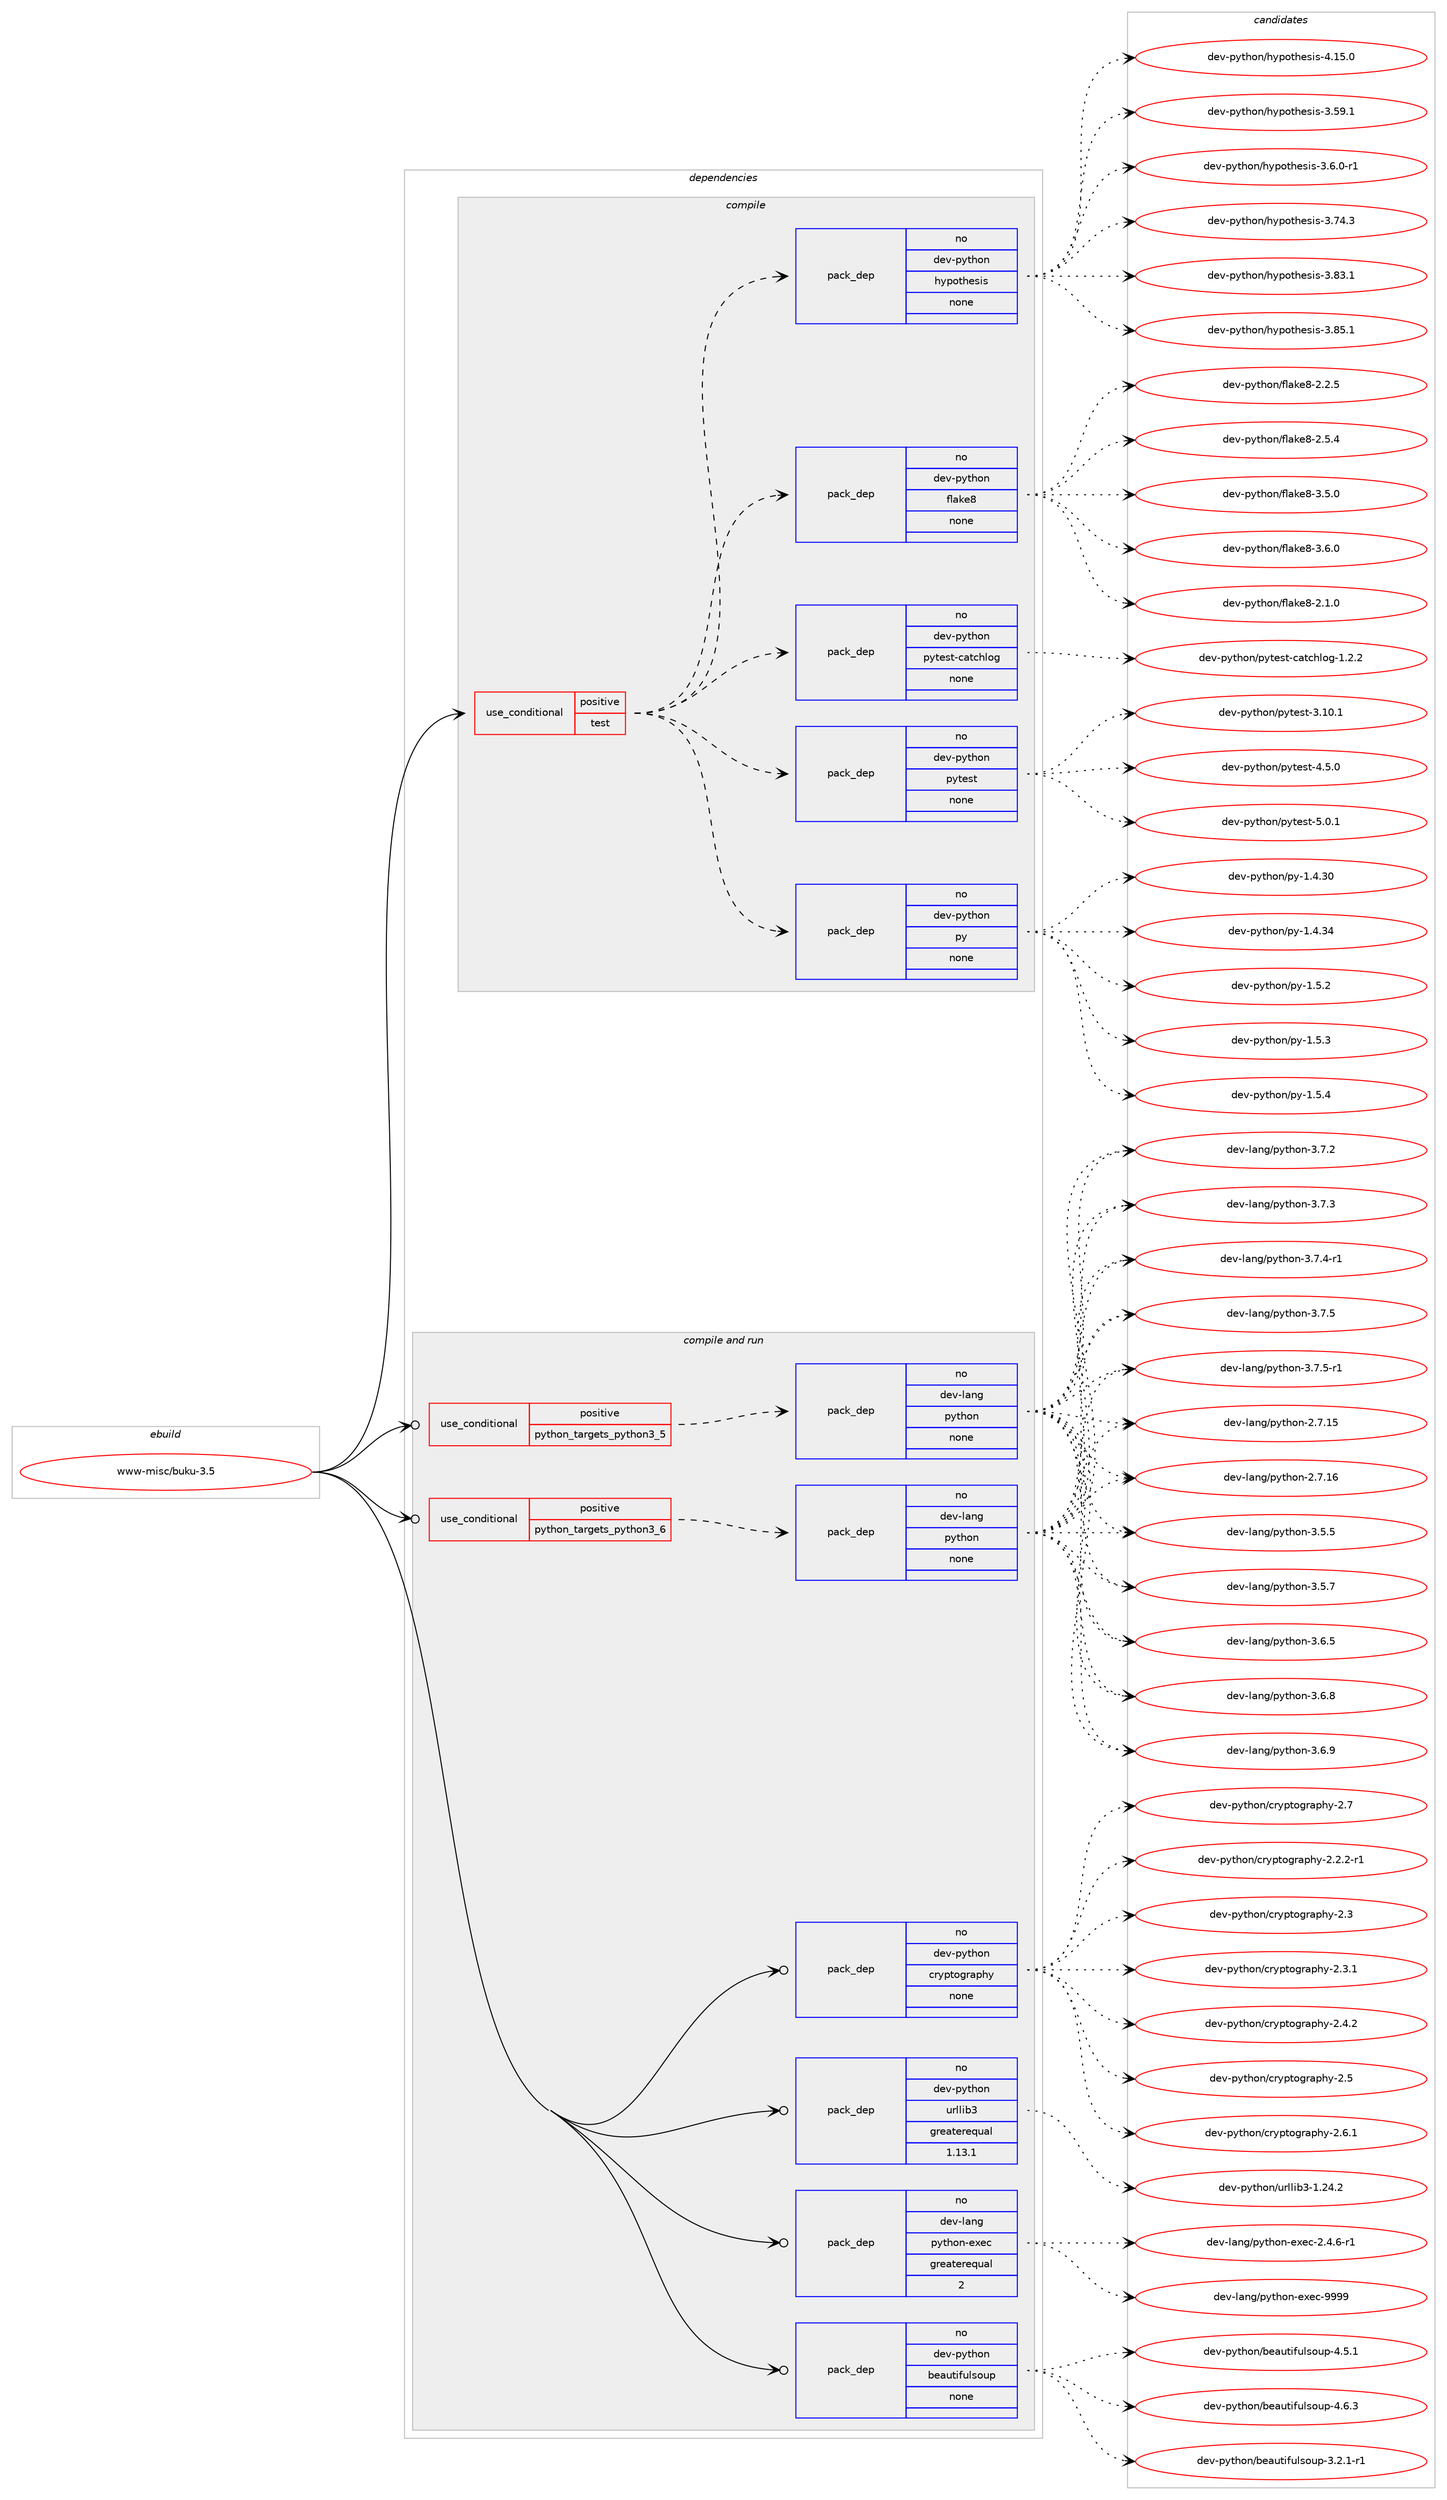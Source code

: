 digraph prolog {

# *************
# Graph options
# *************

newrank=true;
concentrate=true;
compound=true;
graph [rankdir=LR,fontname=Helvetica,fontsize=10,ranksep=1.5];#, ranksep=2.5, nodesep=0.2];
edge  [arrowhead=vee];
node  [fontname=Helvetica,fontsize=10];

# **********
# The ebuild
# **********

subgraph cluster_leftcol {
color=gray;
rank=same;
label=<<i>ebuild</i>>;
id [label="www-misc/buku-3.5", color=red, width=4, href="../www-misc/buku-3.5.svg"];
}

# ****************
# The dependencies
# ****************

subgraph cluster_midcol {
color=gray;
label=<<i>dependencies</i>>;
subgraph cluster_compile {
fillcolor="#eeeeee";
style=filled;
label=<<i>compile</i>>;
subgraph cond217828 {
dependency909066 [label=<<TABLE BORDER="0" CELLBORDER="1" CELLSPACING="0" CELLPADDING="4"><TR><TD ROWSPAN="3" CELLPADDING="10">use_conditional</TD></TR><TR><TD>positive</TD></TR><TR><TD>test</TD></TR></TABLE>>, shape=none, color=red];
subgraph pack674867 {
dependency909067 [label=<<TABLE BORDER="0" CELLBORDER="1" CELLSPACING="0" CELLPADDING="4" WIDTH="220"><TR><TD ROWSPAN="6" CELLPADDING="30">pack_dep</TD></TR><TR><TD WIDTH="110">no</TD></TR><TR><TD>dev-python</TD></TR><TR><TD>flake8</TD></TR><TR><TD>none</TD></TR><TR><TD></TD></TR></TABLE>>, shape=none, color=blue];
}
dependency909066:e -> dependency909067:w [weight=20,style="dashed",arrowhead="vee"];
subgraph pack674868 {
dependency909068 [label=<<TABLE BORDER="0" CELLBORDER="1" CELLSPACING="0" CELLPADDING="4" WIDTH="220"><TR><TD ROWSPAN="6" CELLPADDING="30">pack_dep</TD></TR><TR><TD WIDTH="110">no</TD></TR><TR><TD>dev-python</TD></TR><TR><TD>hypothesis</TD></TR><TR><TD>none</TD></TR><TR><TD></TD></TR></TABLE>>, shape=none, color=blue];
}
dependency909066:e -> dependency909068:w [weight=20,style="dashed",arrowhead="vee"];
subgraph pack674869 {
dependency909069 [label=<<TABLE BORDER="0" CELLBORDER="1" CELLSPACING="0" CELLPADDING="4" WIDTH="220"><TR><TD ROWSPAN="6" CELLPADDING="30">pack_dep</TD></TR><TR><TD WIDTH="110">no</TD></TR><TR><TD>dev-python</TD></TR><TR><TD>py</TD></TR><TR><TD>none</TD></TR><TR><TD></TD></TR></TABLE>>, shape=none, color=blue];
}
dependency909066:e -> dependency909069:w [weight=20,style="dashed",arrowhead="vee"];
subgraph pack674870 {
dependency909070 [label=<<TABLE BORDER="0" CELLBORDER="1" CELLSPACING="0" CELLPADDING="4" WIDTH="220"><TR><TD ROWSPAN="6" CELLPADDING="30">pack_dep</TD></TR><TR><TD WIDTH="110">no</TD></TR><TR><TD>dev-python</TD></TR><TR><TD>pytest</TD></TR><TR><TD>none</TD></TR><TR><TD></TD></TR></TABLE>>, shape=none, color=blue];
}
dependency909066:e -> dependency909070:w [weight=20,style="dashed",arrowhead="vee"];
subgraph pack674871 {
dependency909071 [label=<<TABLE BORDER="0" CELLBORDER="1" CELLSPACING="0" CELLPADDING="4" WIDTH="220"><TR><TD ROWSPAN="6" CELLPADDING="30">pack_dep</TD></TR><TR><TD WIDTH="110">no</TD></TR><TR><TD>dev-python</TD></TR><TR><TD>pytest-catchlog</TD></TR><TR><TD>none</TD></TR><TR><TD></TD></TR></TABLE>>, shape=none, color=blue];
}
dependency909066:e -> dependency909071:w [weight=20,style="dashed",arrowhead="vee"];
}
id:e -> dependency909066:w [weight=20,style="solid",arrowhead="vee"];
}
subgraph cluster_compileandrun {
fillcolor="#eeeeee";
style=filled;
label=<<i>compile and run</i>>;
subgraph cond217829 {
dependency909072 [label=<<TABLE BORDER="0" CELLBORDER="1" CELLSPACING="0" CELLPADDING="4"><TR><TD ROWSPAN="3" CELLPADDING="10">use_conditional</TD></TR><TR><TD>positive</TD></TR><TR><TD>python_targets_python3_5</TD></TR></TABLE>>, shape=none, color=red];
subgraph pack674872 {
dependency909073 [label=<<TABLE BORDER="0" CELLBORDER="1" CELLSPACING="0" CELLPADDING="4" WIDTH="220"><TR><TD ROWSPAN="6" CELLPADDING="30">pack_dep</TD></TR><TR><TD WIDTH="110">no</TD></TR><TR><TD>dev-lang</TD></TR><TR><TD>python</TD></TR><TR><TD>none</TD></TR><TR><TD></TD></TR></TABLE>>, shape=none, color=blue];
}
dependency909072:e -> dependency909073:w [weight=20,style="dashed",arrowhead="vee"];
}
id:e -> dependency909072:w [weight=20,style="solid",arrowhead="odotvee"];
subgraph cond217830 {
dependency909074 [label=<<TABLE BORDER="0" CELLBORDER="1" CELLSPACING="0" CELLPADDING="4"><TR><TD ROWSPAN="3" CELLPADDING="10">use_conditional</TD></TR><TR><TD>positive</TD></TR><TR><TD>python_targets_python3_6</TD></TR></TABLE>>, shape=none, color=red];
subgraph pack674873 {
dependency909075 [label=<<TABLE BORDER="0" CELLBORDER="1" CELLSPACING="0" CELLPADDING="4" WIDTH="220"><TR><TD ROWSPAN="6" CELLPADDING="30">pack_dep</TD></TR><TR><TD WIDTH="110">no</TD></TR><TR><TD>dev-lang</TD></TR><TR><TD>python</TD></TR><TR><TD>none</TD></TR><TR><TD></TD></TR></TABLE>>, shape=none, color=blue];
}
dependency909074:e -> dependency909075:w [weight=20,style="dashed",arrowhead="vee"];
}
id:e -> dependency909074:w [weight=20,style="solid",arrowhead="odotvee"];
subgraph pack674874 {
dependency909076 [label=<<TABLE BORDER="0" CELLBORDER="1" CELLSPACING="0" CELLPADDING="4" WIDTH="220"><TR><TD ROWSPAN="6" CELLPADDING="30">pack_dep</TD></TR><TR><TD WIDTH="110">no</TD></TR><TR><TD>dev-lang</TD></TR><TR><TD>python-exec</TD></TR><TR><TD>greaterequal</TD></TR><TR><TD>2</TD></TR></TABLE>>, shape=none, color=blue];
}
id:e -> dependency909076:w [weight=20,style="solid",arrowhead="odotvee"];
subgraph pack674875 {
dependency909077 [label=<<TABLE BORDER="0" CELLBORDER="1" CELLSPACING="0" CELLPADDING="4" WIDTH="220"><TR><TD ROWSPAN="6" CELLPADDING="30">pack_dep</TD></TR><TR><TD WIDTH="110">no</TD></TR><TR><TD>dev-python</TD></TR><TR><TD>beautifulsoup</TD></TR><TR><TD>none</TD></TR><TR><TD></TD></TR></TABLE>>, shape=none, color=blue];
}
id:e -> dependency909077:w [weight=20,style="solid",arrowhead="odotvee"];
subgraph pack674876 {
dependency909078 [label=<<TABLE BORDER="0" CELLBORDER="1" CELLSPACING="0" CELLPADDING="4" WIDTH="220"><TR><TD ROWSPAN="6" CELLPADDING="30">pack_dep</TD></TR><TR><TD WIDTH="110">no</TD></TR><TR><TD>dev-python</TD></TR><TR><TD>cryptography</TD></TR><TR><TD>none</TD></TR><TR><TD></TD></TR></TABLE>>, shape=none, color=blue];
}
id:e -> dependency909078:w [weight=20,style="solid",arrowhead="odotvee"];
subgraph pack674877 {
dependency909079 [label=<<TABLE BORDER="0" CELLBORDER="1" CELLSPACING="0" CELLPADDING="4" WIDTH="220"><TR><TD ROWSPAN="6" CELLPADDING="30">pack_dep</TD></TR><TR><TD WIDTH="110">no</TD></TR><TR><TD>dev-python</TD></TR><TR><TD>urllib3</TD></TR><TR><TD>greaterequal</TD></TR><TR><TD>1.13.1</TD></TR></TABLE>>, shape=none, color=blue];
}
id:e -> dependency909079:w [weight=20,style="solid",arrowhead="odotvee"];
}
subgraph cluster_run {
fillcolor="#eeeeee";
style=filled;
label=<<i>run</i>>;
}
}

# **************
# The candidates
# **************

subgraph cluster_choices {
rank=same;
color=gray;
label=<<i>candidates</i>>;

subgraph choice674867 {
color=black;
nodesep=1;
choice10010111845112121116104111110471021089710710156455046494648 [label="dev-python/flake8-2.1.0", color=red, width=4,href="../dev-python/flake8-2.1.0.svg"];
choice10010111845112121116104111110471021089710710156455046504653 [label="dev-python/flake8-2.2.5", color=red, width=4,href="../dev-python/flake8-2.2.5.svg"];
choice10010111845112121116104111110471021089710710156455046534652 [label="dev-python/flake8-2.5.4", color=red, width=4,href="../dev-python/flake8-2.5.4.svg"];
choice10010111845112121116104111110471021089710710156455146534648 [label="dev-python/flake8-3.5.0", color=red, width=4,href="../dev-python/flake8-3.5.0.svg"];
choice10010111845112121116104111110471021089710710156455146544648 [label="dev-python/flake8-3.6.0", color=red, width=4,href="../dev-python/flake8-3.6.0.svg"];
dependency909067:e -> choice10010111845112121116104111110471021089710710156455046494648:w [style=dotted,weight="100"];
dependency909067:e -> choice10010111845112121116104111110471021089710710156455046504653:w [style=dotted,weight="100"];
dependency909067:e -> choice10010111845112121116104111110471021089710710156455046534652:w [style=dotted,weight="100"];
dependency909067:e -> choice10010111845112121116104111110471021089710710156455146534648:w [style=dotted,weight="100"];
dependency909067:e -> choice10010111845112121116104111110471021089710710156455146544648:w [style=dotted,weight="100"];
}
subgraph choice674868 {
color=black;
nodesep=1;
choice100101118451121211161041111104710412111211111610410111510511545514653574649 [label="dev-python/hypothesis-3.59.1", color=red, width=4,href="../dev-python/hypothesis-3.59.1.svg"];
choice10010111845112121116104111110471041211121111161041011151051154551465446484511449 [label="dev-python/hypothesis-3.6.0-r1", color=red, width=4,href="../dev-python/hypothesis-3.6.0-r1.svg"];
choice100101118451121211161041111104710412111211111610410111510511545514655524651 [label="dev-python/hypothesis-3.74.3", color=red, width=4,href="../dev-python/hypothesis-3.74.3.svg"];
choice100101118451121211161041111104710412111211111610410111510511545514656514649 [label="dev-python/hypothesis-3.83.1", color=red, width=4,href="../dev-python/hypothesis-3.83.1.svg"];
choice100101118451121211161041111104710412111211111610410111510511545514656534649 [label="dev-python/hypothesis-3.85.1", color=red, width=4,href="../dev-python/hypothesis-3.85.1.svg"];
choice100101118451121211161041111104710412111211111610410111510511545524649534648 [label="dev-python/hypothesis-4.15.0", color=red, width=4,href="../dev-python/hypothesis-4.15.0.svg"];
dependency909068:e -> choice100101118451121211161041111104710412111211111610410111510511545514653574649:w [style=dotted,weight="100"];
dependency909068:e -> choice10010111845112121116104111110471041211121111161041011151051154551465446484511449:w [style=dotted,weight="100"];
dependency909068:e -> choice100101118451121211161041111104710412111211111610410111510511545514655524651:w [style=dotted,weight="100"];
dependency909068:e -> choice100101118451121211161041111104710412111211111610410111510511545514656514649:w [style=dotted,weight="100"];
dependency909068:e -> choice100101118451121211161041111104710412111211111610410111510511545514656534649:w [style=dotted,weight="100"];
dependency909068:e -> choice100101118451121211161041111104710412111211111610410111510511545524649534648:w [style=dotted,weight="100"];
}
subgraph choice674869 {
color=black;
nodesep=1;
choice100101118451121211161041111104711212145494652465148 [label="dev-python/py-1.4.30", color=red, width=4,href="../dev-python/py-1.4.30.svg"];
choice100101118451121211161041111104711212145494652465152 [label="dev-python/py-1.4.34", color=red, width=4,href="../dev-python/py-1.4.34.svg"];
choice1001011184511212111610411111047112121454946534650 [label="dev-python/py-1.5.2", color=red, width=4,href="../dev-python/py-1.5.2.svg"];
choice1001011184511212111610411111047112121454946534651 [label="dev-python/py-1.5.3", color=red, width=4,href="../dev-python/py-1.5.3.svg"];
choice1001011184511212111610411111047112121454946534652 [label="dev-python/py-1.5.4", color=red, width=4,href="../dev-python/py-1.5.4.svg"];
dependency909069:e -> choice100101118451121211161041111104711212145494652465148:w [style=dotted,weight="100"];
dependency909069:e -> choice100101118451121211161041111104711212145494652465152:w [style=dotted,weight="100"];
dependency909069:e -> choice1001011184511212111610411111047112121454946534650:w [style=dotted,weight="100"];
dependency909069:e -> choice1001011184511212111610411111047112121454946534651:w [style=dotted,weight="100"];
dependency909069:e -> choice1001011184511212111610411111047112121454946534652:w [style=dotted,weight="100"];
}
subgraph choice674870 {
color=black;
nodesep=1;
choice100101118451121211161041111104711212111610111511645514649484649 [label="dev-python/pytest-3.10.1", color=red, width=4,href="../dev-python/pytest-3.10.1.svg"];
choice1001011184511212111610411111047112121116101115116455246534648 [label="dev-python/pytest-4.5.0", color=red, width=4,href="../dev-python/pytest-4.5.0.svg"];
choice1001011184511212111610411111047112121116101115116455346484649 [label="dev-python/pytest-5.0.1", color=red, width=4,href="../dev-python/pytest-5.0.1.svg"];
dependency909070:e -> choice100101118451121211161041111104711212111610111511645514649484649:w [style=dotted,weight="100"];
dependency909070:e -> choice1001011184511212111610411111047112121116101115116455246534648:w [style=dotted,weight="100"];
dependency909070:e -> choice1001011184511212111610411111047112121116101115116455346484649:w [style=dotted,weight="100"];
}
subgraph choice674871 {
color=black;
nodesep=1;
choice100101118451121211161041111104711212111610111511645999711699104108111103454946504650 [label="dev-python/pytest-catchlog-1.2.2", color=red, width=4,href="../dev-python/pytest-catchlog-1.2.2.svg"];
dependency909071:e -> choice100101118451121211161041111104711212111610111511645999711699104108111103454946504650:w [style=dotted,weight="100"];
}
subgraph choice674872 {
color=black;
nodesep=1;
choice10010111845108971101034711212111610411111045504655464953 [label="dev-lang/python-2.7.15", color=red, width=4,href="../dev-lang/python-2.7.15.svg"];
choice10010111845108971101034711212111610411111045504655464954 [label="dev-lang/python-2.7.16", color=red, width=4,href="../dev-lang/python-2.7.16.svg"];
choice100101118451089711010347112121116104111110455146534653 [label="dev-lang/python-3.5.5", color=red, width=4,href="../dev-lang/python-3.5.5.svg"];
choice100101118451089711010347112121116104111110455146534655 [label="dev-lang/python-3.5.7", color=red, width=4,href="../dev-lang/python-3.5.7.svg"];
choice100101118451089711010347112121116104111110455146544653 [label="dev-lang/python-3.6.5", color=red, width=4,href="../dev-lang/python-3.6.5.svg"];
choice100101118451089711010347112121116104111110455146544656 [label="dev-lang/python-3.6.8", color=red, width=4,href="../dev-lang/python-3.6.8.svg"];
choice100101118451089711010347112121116104111110455146544657 [label="dev-lang/python-3.6.9", color=red, width=4,href="../dev-lang/python-3.6.9.svg"];
choice100101118451089711010347112121116104111110455146554650 [label="dev-lang/python-3.7.2", color=red, width=4,href="../dev-lang/python-3.7.2.svg"];
choice100101118451089711010347112121116104111110455146554651 [label="dev-lang/python-3.7.3", color=red, width=4,href="../dev-lang/python-3.7.3.svg"];
choice1001011184510897110103471121211161041111104551465546524511449 [label="dev-lang/python-3.7.4-r1", color=red, width=4,href="../dev-lang/python-3.7.4-r1.svg"];
choice100101118451089711010347112121116104111110455146554653 [label="dev-lang/python-3.7.5", color=red, width=4,href="../dev-lang/python-3.7.5.svg"];
choice1001011184510897110103471121211161041111104551465546534511449 [label="dev-lang/python-3.7.5-r1", color=red, width=4,href="../dev-lang/python-3.7.5-r1.svg"];
dependency909073:e -> choice10010111845108971101034711212111610411111045504655464953:w [style=dotted,weight="100"];
dependency909073:e -> choice10010111845108971101034711212111610411111045504655464954:w [style=dotted,weight="100"];
dependency909073:e -> choice100101118451089711010347112121116104111110455146534653:w [style=dotted,weight="100"];
dependency909073:e -> choice100101118451089711010347112121116104111110455146534655:w [style=dotted,weight="100"];
dependency909073:e -> choice100101118451089711010347112121116104111110455146544653:w [style=dotted,weight="100"];
dependency909073:e -> choice100101118451089711010347112121116104111110455146544656:w [style=dotted,weight="100"];
dependency909073:e -> choice100101118451089711010347112121116104111110455146544657:w [style=dotted,weight="100"];
dependency909073:e -> choice100101118451089711010347112121116104111110455146554650:w [style=dotted,weight="100"];
dependency909073:e -> choice100101118451089711010347112121116104111110455146554651:w [style=dotted,weight="100"];
dependency909073:e -> choice1001011184510897110103471121211161041111104551465546524511449:w [style=dotted,weight="100"];
dependency909073:e -> choice100101118451089711010347112121116104111110455146554653:w [style=dotted,weight="100"];
dependency909073:e -> choice1001011184510897110103471121211161041111104551465546534511449:w [style=dotted,weight="100"];
}
subgraph choice674873 {
color=black;
nodesep=1;
choice10010111845108971101034711212111610411111045504655464953 [label="dev-lang/python-2.7.15", color=red, width=4,href="../dev-lang/python-2.7.15.svg"];
choice10010111845108971101034711212111610411111045504655464954 [label="dev-lang/python-2.7.16", color=red, width=4,href="../dev-lang/python-2.7.16.svg"];
choice100101118451089711010347112121116104111110455146534653 [label="dev-lang/python-3.5.5", color=red, width=4,href="../dev-lang/python-3.5.5.svg"];
choice100101118451089711010347112121116104111110455146534655 [label="dev-lang/python-3.5.7", color=red, width=4,href="../dev-lang/python-3.5.7.svg"];
choice100101118451089711010347112121116104111110455146544653 [label="dev-lang/python-3.6.5", color=red, width=4,href="../dev-lang/python-3.6.5.svg"];
choice100101118451089711010347112121116104111110455146544656 [label="dev-lang/python-3.6.8", color=red, width=4,href="../dev-lang/python-3.6.8.svg"];
choice100101118451089711010347112121116104111110455146544657 [label="dev-lang/python-3.6.9", color=red, width=4,href="../dev-lang/python-3.6.9.svg"];
choice100101118451089711010347112121116104111110455146554650 [label="dev-lang/python-3.7.2", color=red, width=4,href="../dev-lang/python-3.7.2.svg"];
choice100101118451089711010347112121116104111110455146554651 [label="dev-lang/python-3.7.3", color=red, width=4,href="../dev-lang/python-3.7.3.svg"];
choice1001011184510897110103471121211161041111104551465546524511449 [label="dev-lang/python-3.7.4-r1", color=red, width=4,href="../dev-lang/python-3.7.4-r1.svg"];
choice100101118451089711010347112121116104111110455146554653 [label="dev-lang/python-3.7.5", color=red, width=4,href="../dev-lang/python-3.7.5.svg"];
choice1001011184510897110103471121211161041111104551465546534511449 [label="dev-lang/python-3.7.5-r1", color=red, width=4,href="../dev-lang/python-3.7.5-r1.svg"];
dependency909075:e -> choice10010111845108971101034711212111610411111045504655464953:w [style=dotted,weight="100"];
dependency909075:e -> choice10010111845108971101034711212111610411111045504655464954:w [style=dotted,weight="100"];
dependency909075:e -> choice100101118451089711010347112121116104111110455146534653:w [style=dotted,weight="100"];
dependency909075:e -> choice100101118451089711010347112121116104111110455146534655:w [style=dotted,weight="100"];
dependency909075:e -> choice100101118451089711010347112121116104111110455146544653:w [style=dotted,weight="100"];
dependency909075:e -> choice100101118451089711010347112121116104111110455146544656:w [style=dotted,weight="100"];
dependency909075:e -> choice100101118451089711010347112121116104111110455146544657:w [style=dotted,weight="100"];
dependency909075:e -> choice100101118451089711010347112121116104111110455146554650:w [style=dotted,weight="100"];
dependency909075:e -> choice100101118451089711010347112121116104111110455146554651:w [style=dotted,weight="100"];
dependency909075:e -> choice1001011184510897110103471121211161041111104551465546524511449:w [style=dotted,weight="100"];
dependency909075:e -> choice100101118451089711010347112121116104111110455146554653:w [style=dotted,weight="100"];
dependency909075:e -> choice1001011184510897110103471121211161041111104551465546534511449:w [style=dotted,weight="100"];
}
subgraph choice674874 {
color=black;
nodesep=1;
choice10010111845108971101034711212111610411111045101120101994550465246544511449 [label="dev-lang/python-exec-2.4.6-r1", color=red, width=4,href="../dev-lang/python-exec-2.4.6-r1.svg"];
choice10010111845108971101034711212111610411111045101120101994557575757 [label="dev-lang/python-exec-9999", color=red, width=4,href="../dev-lang/python-exec-9999.svg"];
dependency909076:e -> choice10010111845108971101034711212111610411111045101120101994550465246544511449:w [style=dotted,weight="100"];
dependency909076:e -> choice10010111845108971101034711212111610411111045101120101994557575757:w [style=dotted,weight="100"];
}
subgraph choice674875 {
color=black;
nodesep=1;
choice100101118451121211161041111104798101971171161051021171081151111171124551465046494511449 [label="dev-python/beautifulsoup-3.2.1-r1", color=red, width=4,href="../dev-python/beautifulsoup-3.2.1-r1.svg"];
choice10010111845112121116104111110479810197117116105102117108115111117112455246534649 [label="dev-python/beautifulsoup-4.5.1", color=red, width=4,href="../dev-python/beautifulsoup-4.5.1.svg"];
choice10010111845112121116104111110479810197117116105102117108115111117112455246544651 [label="dev-python/beautifulsoup-4.6.3", color=red, width=4,href="../dev-python/beautifulsoup-4.6.3.svg"];
dependency909077:e -> choice100101118451121211161041111104798101971171161051021171081151111171124551465046494511449:w [style=dotted,weight="100"];
dependency909077:e -> choice10010111845112121116104111110479810197117116105102117108115111117112455246534649:w [style=dotted,weight="100"];
dependency909077:e -> choice10010111845112121116104111110479810197117116105102117108115111117112455246544651:w [style=dotted,weight="100"];
}
subgraph choice674876 {
color=black;
nodesep=1;
choice100101118451121211161041111104799114121112116111103114971121041214550465046504511449 [label="dev-python/cryptography-2.2.2-r1", color=red, width=4,href="../dev-python/cryptography-2.2.2-r1.svg"];
choice1001011184511212111610411111047991141211121161111031149711210412145504651 [label="dev-python/cryptography-2.3", color=red, width=4,href="../dev-python/cryptography-2.3.svg"];
choice10010111845112121116104111110479911412111211611110311497112104121455046514649 [label="dev-python/cryptography-2.3.1", color=red, width=4,href="../dev-python/cryptography-2.3.1.svg"];
choice10010111845112121116104111110479911412111211611110311497112104121455046524650 [label="dev-python/cryptography-2.4.2", color=red, width=4,href="../dev-python/cryptography-2.4.2.svg"];
choice1001011184511212111610411111047991141211121161111031149711210412145504653 [label="dev-python/cryptography-2.5", color=red, width=4,href="../dev-python/cryptography-2.5.svg"];
choice10010111845112121116104111110479911412111211611110311497112104121455046544649 [label="dev-python/cryptography-2.6.1", color=red, width=4,href="../dev-python/cryptography-2.6.1.svg"];
choice1001011184511212111610411111047991141211121161111031149711210412145504655 [label="dev-python/cryptography-2.7", color=red, width=4,href="../dev-python/cryptography-2.7.svg"];
dependency909078:e -> choice100101118451121211161041111104799114121112116111103114971121041214550465046504511449:w [style=dotted,weight="100"];
dependency909078:e -> choice1001011184511212111610411111047991141211121161111031149711210412145504651:w [style=dotted,weight="100"];
dependency909078:e -> choice10010111845112121116104111110479911412111211611110311497112104121455046514649:w [style=dotted,weight="100"];
dependency909078:e -> choice10010111845112121116104111110479911412111211611110311497112104121455046524650:w [style=dotted,weight="100"];
dependency909078:e -> choice1001011184511212111610411111047991141211121161111031149711210412145504653:w [style=dotted,weight="100"];
dependency909078:e -> choice10010111845112121116104111110479911412111211611110311497112104121455046544649:w [style=dotted,weight="100"];
dependency909078:e -> choice1001011184511212111610411111047991141211121161111031149711210412145504655:w [style=dotted,weight="100"];
}
subgraph choice674877 {
color=black;
nodesep=1;
choice1001011184511212111610411111047117114108108105985145494650524650 [label="dev-python/urllib3-1.24.2", color=red, width=4,href="../dev-python/urllib3-1.24.2.svg"];
dependency909079:e -> choice1001011184511212111610411111047117114108108105985145494650524650:w [style=dotted,weight="100"];
}
}

}
